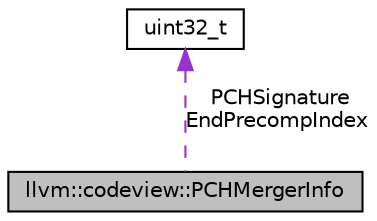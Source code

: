 digraph "llvm::codeview::PCHMergerInfo"
{
 // LATEX_PDF_SIZE
  bgcolor="transparent";
  edge [fontname="Helvetica",fontsize="10",labelfontname="Helvetica",labelfontsize="10"];
  node [fontname="Helvetica",fontsize="10",shape=record];
  Node1 [label="llvm::codeview::PCHMergerInfo",height=0.2,width=0.4,color="black", fillcolor="grey75", style="filled", fontcolor="black",tooltip="Used to forward information about PCH.OBJ (precompiled) files, when applicable."];
  Node2 -> Node1 [dir="back",color="darkorchid3",fontsize="10",style="dashed",label=" PCHSignature\nEndPrecompIndex" ,fontname="Helvetica"];
  Node2 [label="uint32_t",height=0.2,width=0.4,color="black",URL="$classuint32__t.html",tooltip=" "];
}
